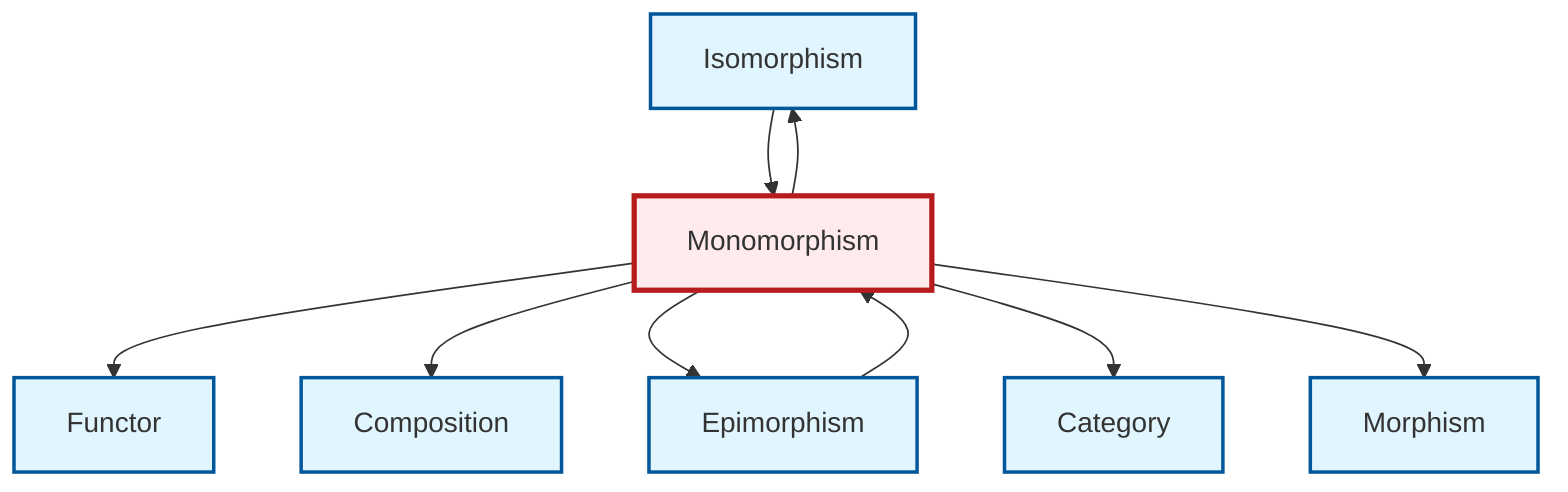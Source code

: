 graph TD
    classDef definition fill:#e1f5fe,stroke:#01579b,stroke-width:2px
    classDef theorem fill:#f3e5f5,stroke:#4a148c,stroke-width:2px
    classDef axiom fill:#fff3e0,stroke:#e65100,stroke-width:2px
    classDef example fill:#e8f5e9,stroke:#1b5e20,stroke-width:2px
    classDef current fill:#ffebee,stroke:#b71c1c,stroke-width:3px
    def-isomorphism["Isomorphism"]:::definition
    def-monomorphism["Monomorphism"]:::definition
    def-morphism["Morphism"]:::definition
    def-category["Category"]:::definition
    def-epimorphism["Epimorphism"]:::definition
    def-composition["Composition"]:::definition
    def-functor["Functor"]:::definition
    def-epimorphism --> def-monomorphism
    def-monomorphism --> def-functor
    def-monomorphism --> def-composition
    def-monomorphism --> def-epimorphism
    def-monomorphism --> def-category
    def-monomorphism --> def-morphism
    def-monomorphism --> def-isomorphism
    def-isomorphism --> def-monomorphism
    class def-monomorphism current